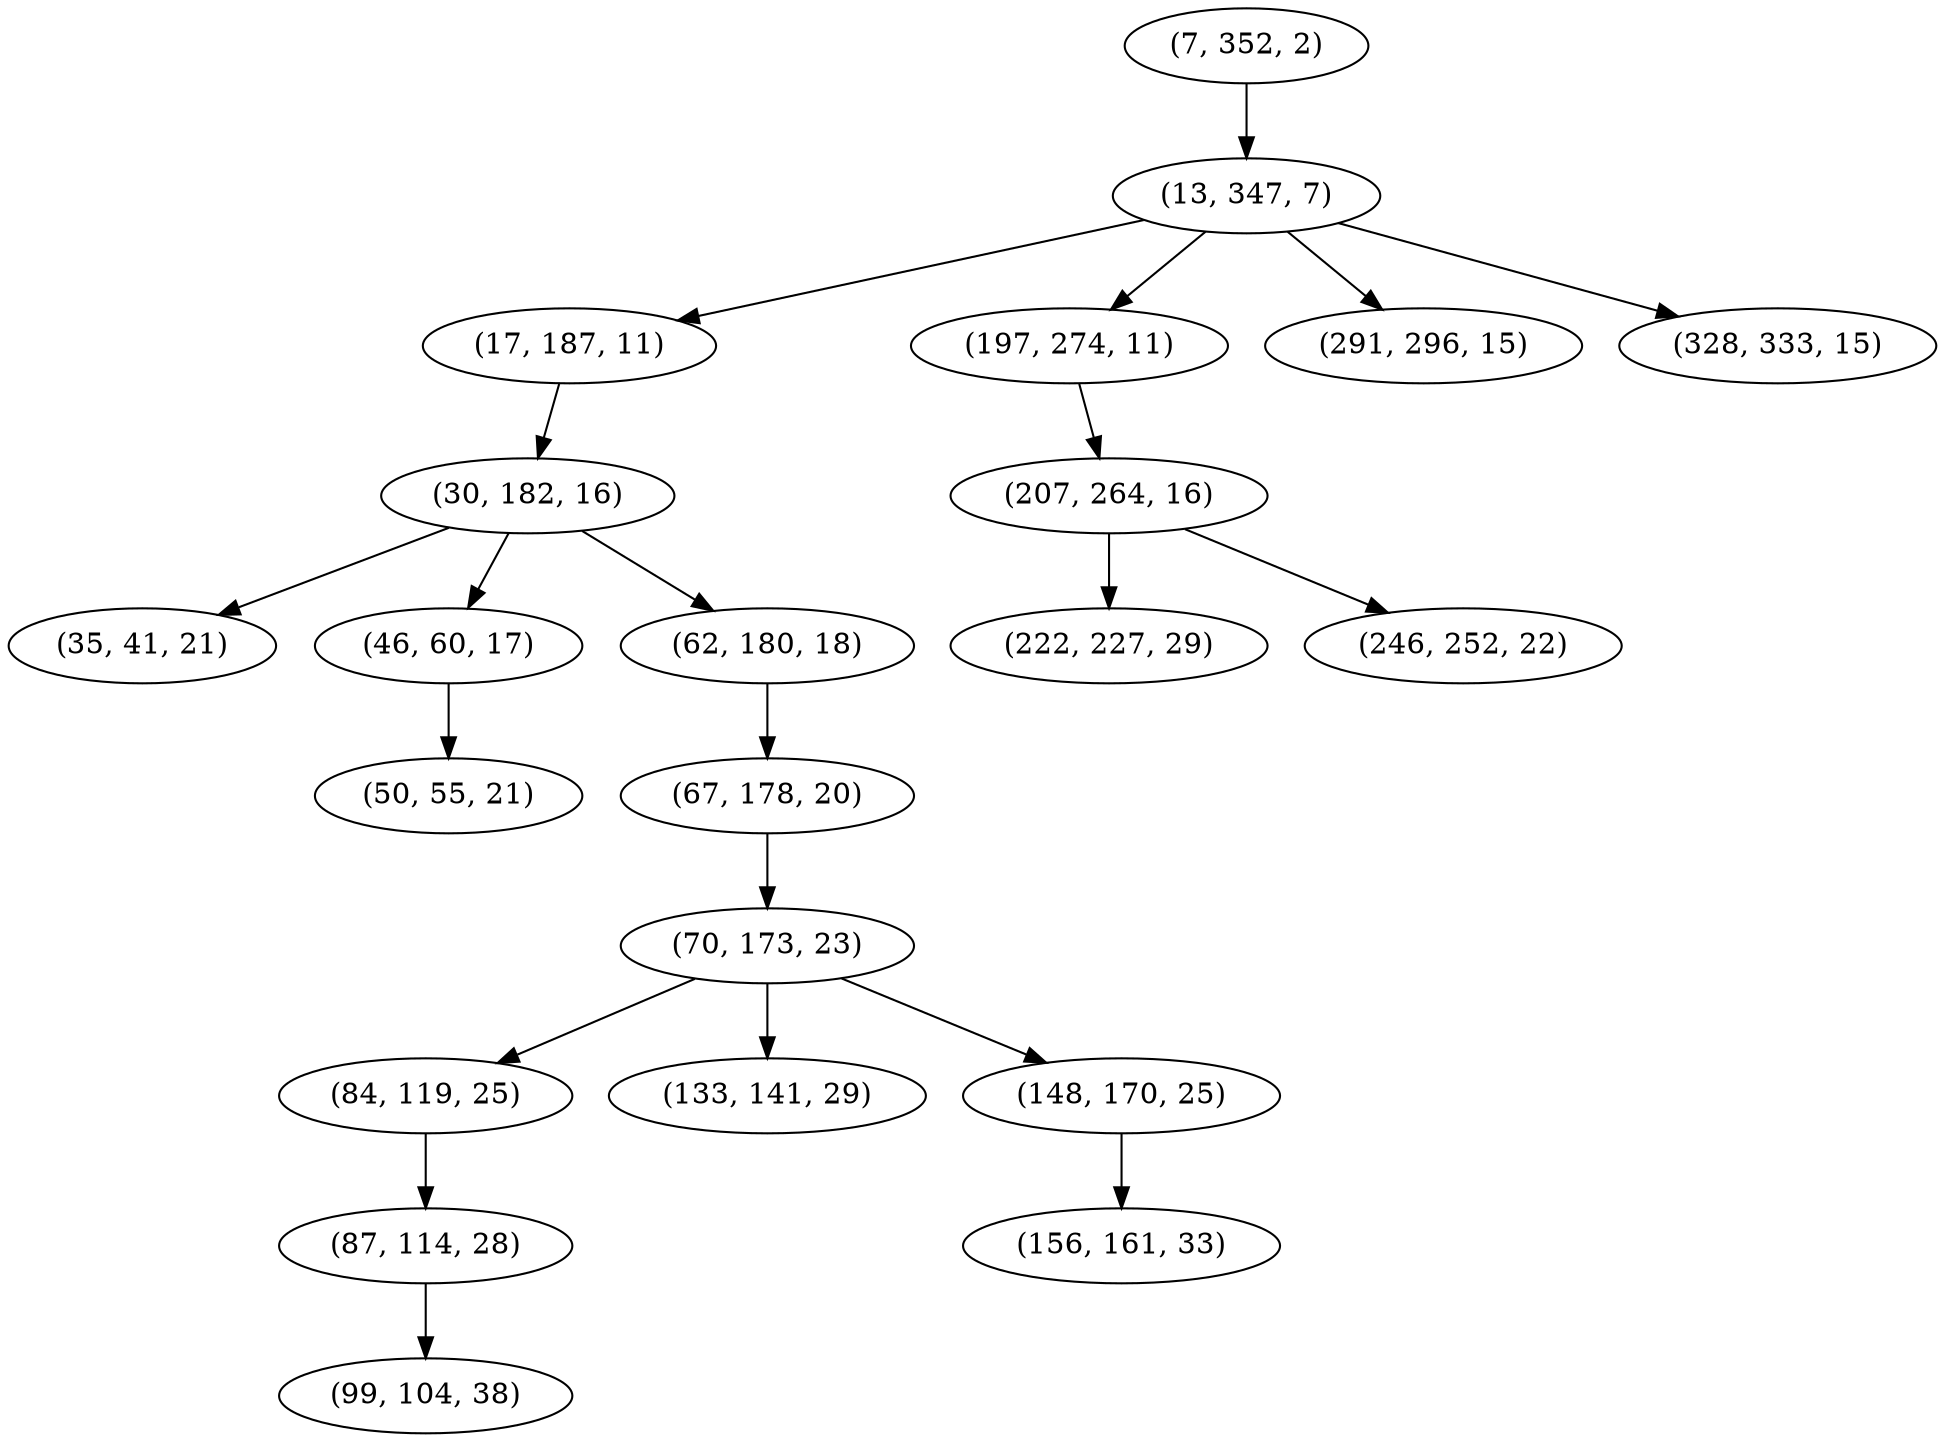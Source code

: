 digraph tree {
    "(7, 352, 2)";
    "(13, 347, 7)";
    "(17, 187, 11)";
    "(30, 182, 16)";
    "(35, 41, 21)";
    "(46, 60, 17)";
    "(50, 55, 21)";
    "(62, 180, 18)";
    "(67, 178, 20)";
    "(70, 173, 23)";
    "(84, 119, 25)";
    "(87, 114, 28)";
    "(99, 104, 38)";
    "(133, 141, 29)";
    "(148, 170, 25)";
    "(156, 161, 33)";
    "(197, 274, 11)";
    "(207, 264, 16)";
    "(222, 227, 29)";
    "(246, 252, 22)";
    "(291, 296, 15)";
    "(328, 333, 15)";
    "(7, 352, 2)" -> "(13, 347, 7)";
    "(13, 347, 7)" -> "(17, 187, 11)";
    "(13, 347, 7)" -> "(197, 274, 11)";
    "(13, 347, 7)" -> "(291, 296, 15)";
    "(13, 347, 7)" -> "(328, 333, 15)";
    "(17, 187, 11)" -> "(30, 182, 16)";
    "(30, 182, 16)" -> "(35, 41, 21)";
    "(30, 182, 16)" -> "(46, 60, 17)";
    "(30, 182, 16)" -> "(62, 180, 18)";
    "(46, 60, 17)" -> "(50, 55, 21)";
    "(62, 180, 18)" -> "(67, 178, 20)";
    "(67, 178, 20)" -> "(70, 173, 23)";
    "(70, 173, 23)" -> "(84, 119, 25)";
    "(70, 173, 23)" -> "(133, 141, 29)";
    "(70, 173, 23)" -> "(148, 170, 25)";
    "(84, 119, 25)" -> "(87, 114, 28)";
    "(87, 114, 28)" -> "(99, 104, 38)";
    "(148, 170, 25)" -> "(156, 161, 33)";
    "(197, 274, 11)" -> "(207, 264, 16)";
    "(207, 264, 16)" -> "(222, 227, 29)";
    "(207, 264, 16)" -> "(246, 252, 22)";
}
